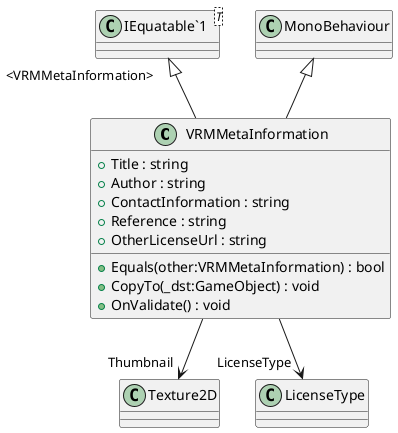 @startuml
class VRMMetaInformation {
    + Title : string
    + Author : string
    + ContactInformation : string
    + Reference : string
    + OtherLicenseUrl : string
    + Equals(other:VRMMetaInformation) : bool
    + CopyTo(_dst:GameObject) : void
    + OnValidate() : void
}
class "IEquatable`1"<T> {
}
MonoBehaviour <|-- VRMMetaInformation
"IEquatable`1" "<VRMMetaInformation>" <|-- VRMMetaInformation
VRMMetaInformation --> "Thumbnail" Texture2D
VRMMetaInformation --> "LicenseType" LicenseType
@enduml

